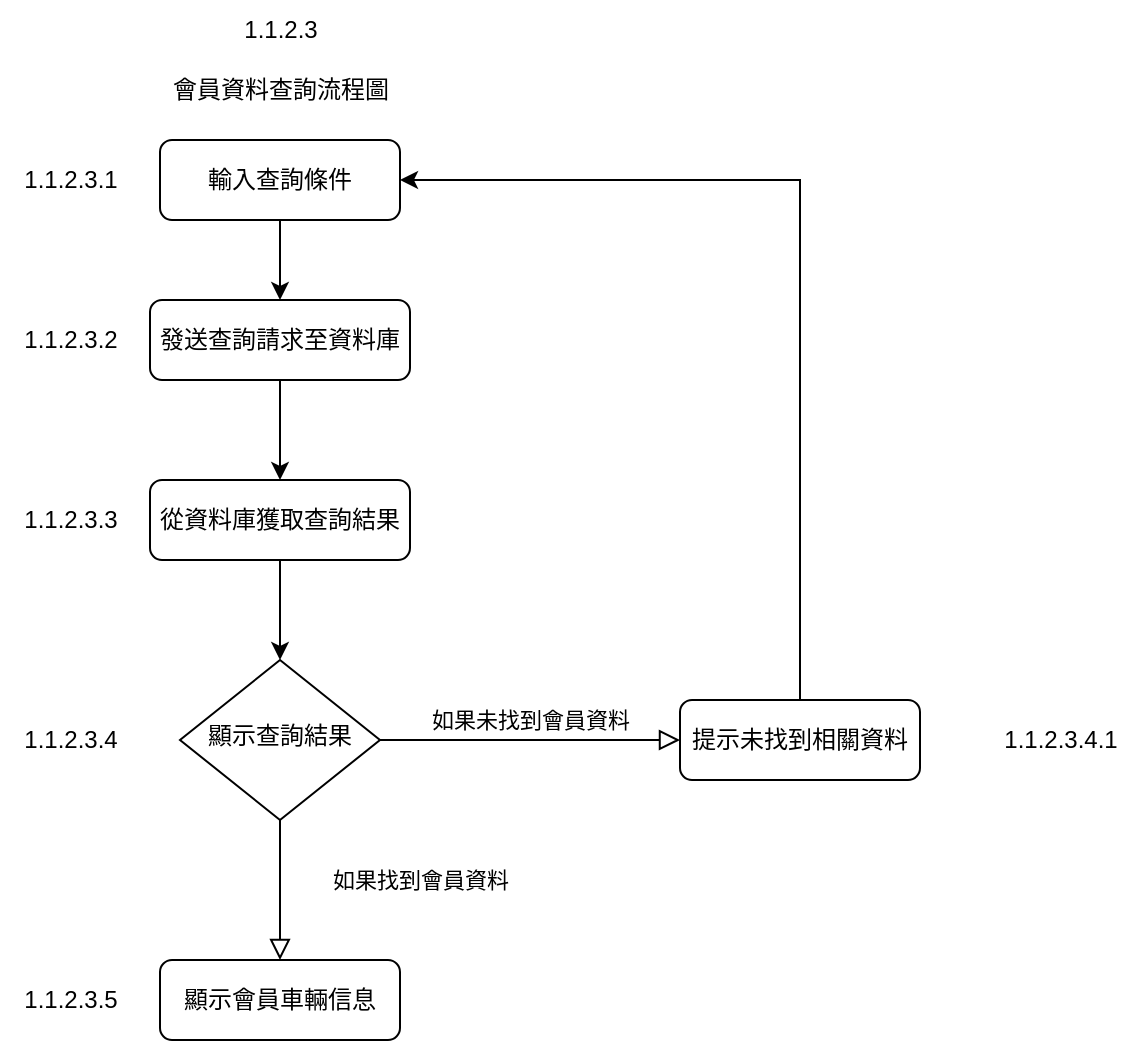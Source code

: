 <mxfile version="24.9.1">
  <diagram name="Page-1" id="2rgCTR_DpJFMc1sohSk6">
    <mxGraphModel dx="1434" dy="782" grid="1" gridSize="10" guides="1" tooltips="1" connect="1" arrows="1" fold="1" page="1" pageScale="1" pageWidth="827" pageHeight="1169" math="0" shadow="0">
      <root>
        <mxCell id="0" />
        <mxCell id="1" parent="0" />
        <mxCell id="zDXE29svOqthmPus57YP-1" value="" style="edgeStyle=orthogonalEdgeStyle;rounded=0;orthogonalLoop=1;jettySize=auto;html=1;" parent="1" source="zDXE29svOqthmPus57YP-2" target="zDXE29svOqthmPus57YP-10" edge="1">
          <mxGeometry relative="1" as="geometry" />
        </mxCell>
        <mxCell id="zDXE29svOqthmPus57YP-2" value="輸入查詢條件" style="rounded=1;whiteSpace=wrap;html=1;fontSize=12;glass=0;strokeWidth=1;shadow=0;" parent="1" vertex="1">
          <mxGeometry x="209" y="120" width="120" height="40" as="geometry" />
        </mxCell>
        <mxCell id="zDXE29svOqthmPus57YP-3" value="如果未找到會員資料" style="edgeStyle=orthogonalEdgeStyle;rounded=0;html=1;jettySize=auto;orthogonalLoop=1;fontSize=11;endArrow=block;endFill=0;endSize=8;strokeWidth=1;shadow=0;labelBackgroundColor=none;" parent="1" source="zDXE29svOqthmPus57YP-4" target="zDXE29svOqthmPus57YP-6" edge="1">
          <mxGeometry y="10" relative="1" as="geometry">
            <mxPoint as="offset" />
          </mxGeometry>
        </mxCell>
        <mxCell id="zDXE29svOqthmPus57YP-4" value="顯示查詢結果" style="rhombus;whiteSpace=wrap;html=1;shadow=0;fontFamily=Helvetica;fontSize=12;align=center;strokeWidth=1;spacing=6;spacingTop=-4;" parent="1" vertex="1">
          <mxGeometry x="219" y="380" width="100" height="80" as="geometry" />
        </mxCell>
        <mxCell id="zDXE29svOqthmPus57YP-5" style="edgeStyle=orthogonalEdgeStyle;rounded=0;orthogonalLoop=1;jettySize=auto;html=1;exitX=0.5;exitY=0;exitDx=0;exitDy=0;entryX=1;entryY=0.5;entryDx=0;entryDy=0;" parent="1" source="zDXE29svOqthmPus57YP-6" target="zDXE29svOqthmPus57YP-2" edge="1">
          <mxGeometry relative="1" as="geometry" />
        </mxCell>
        <mxCell id="zDXE29svOqthmPus57YP-6" value="提示未找到相關資料" style="rounded=1;whiteSpace=wrap;html=1;fontSize=12;glass=0;strokeWidth=1;shadow=0;" parent="1" vertex="1">
          <mxGeometry x="469" y="400" width="120" height="40" as="geometry" />
        </mxCell>
        <mxCell id="zDXE29svOqthmPus57YP-7" value="顯示會員車輛信息" style="rounded=1;whiteSpace=wrap;html=1;fontSize=12;glass=0;strokeWidth=1;shadow=0;" parent="1" vertex="1">
          <mxGeometry x="209" y="530" width="120" height="40" as="geometry" />
        </mxCell>
        <mxCell id="zDXE29svOqthmPus57YP-8" value="會員資料查詢流程圖" style="text;html=1;align=center;verticalAlign=middle;resizable=0;points=[];autosize=1;strokeColor=none;fillColor=none;" parent="1" vertex="1">
          <mxGeometry x="204" y="80" width="130" height="30" as="geometry" />
        </mxCell>
        <mxCell id="zDXE29svOqthmPus57YP-9" value="" style="edgeStyle=orthogonalEdgeStyle;rounded=0;orthogonalLoop=1;jettySize=auto;html=1;" parent="1" source="zDXE29svOqthmPus57YP-10" target="zDXE29svOqthmPus57YP-12" edge="1">
          <mxGeometry relative="1" as="geometry" />
        </mxCell>
        <mxCell id="zDXE29svOqthmPus57YP-10" value="發送查詢請求至資料庫" style="rounded=1;whiteSpace=wrap;html=1;fontSize=12;glass=0;strokeWidth=1;shadow=0;" parent="1" vertex="1">
          <mxGeometry x="204" y="200" width="130" height="40" as="geometry" />
        </mxCell>
        <mxCell id="zDXE29svOqthmPus57YP-11" value="" style="edgeStyle=orthogonalEdgeStyle;rounded=0;orthogonalLoop=1;jettySize=auto;html=1;" parent="1" source="zDXE29svOqthmPus57YP-12" target="zDXE29svOqthmPus57YP-4" edge="1">
          <mxGeometry relative="1" as="geometry" />
        </mxCell>
        <mxCell id="zDXE29svOqthmPus57YP-12" value="從資料庫獲取查詢結果" style="rounded=1;whiteSpace=wrap;html=1;fontSize=12;glass=0;strokeWidth=1;shadow=0;" parent="1" vertex="1">
          <mxGeometry x="204" y="290" width="130" height="40" as="geometry" />
        </mxCell>
        <mxCell id="zDXE29svOqthmPus57YP-13" value="如果&lt;span style=&quot;background-color: initial;&quot;&gt;找到會員資料&lt;/span&gt;" style="edgeStyle=orthogonalEdgeStyle;rounded=0;html=1;jettySize=auto;orthogonalLoop=1;fontSize=11;endArrow=block;endFill=0;endSize=8;strokeWidth=1;shadow=0;labelBackgroundColor=none;exitX=0.5;exitY=1;exitDx=0;exitDy=0;entryX=0.5;entryY=0;entryDx=0;entryDy=0;" parent="1" source="zDXE29svOqthmPus57YP-4" target="zDXE29svOqthmPus57YP-7" edge="1">
          <mxGeometry x="-0.143" y="70" relative="1" as="geometry">
            <mxPoint as="offset" />
            <mxPoint x="329" y="430" as="sourcePoint" />
            <mxPoint x="479" y="430" as="targetPoint" />
          </mxGeometry>
        </mxCell>
        <mxCell id="ihE1ICfcuozQTeQbZckT-1" value="1.1.2.3" style="text;html=1;align=center;verticalAlign=middle;resizable=0;points=[];autosize=1;strokeColor=none;fillColor=none;" parent="1" vertex="1">
          <mxGeometry x="239" y="50" width="60" height="30" as="geometry" />
        </mxCell>
        <mxCell id="ihE1ICfcuozQTeQbZckT-2" value="1.1.2.3.1" style="text;html=1;align=center;verticalAlign=middle;resizable=0;points=[];autosize=1;strokeColor=none;fillColor=none;" parent="1" vertex="1">
          <mxGeometry x="129" y="125" width="70" height="30" as="geometry" />
        </mxCell>
        <mxCell id="ihE1ICfcuozQTeQbZckT-3" value="1.1.2.3.2" style="text;html=1;align=center;verticalAlign=middle;resizable=0;points=[];autosize=1;strokeColor=none;fillColor=none;" parent="1" vertex="1">
          <mxGeometry x="129" y="205" width="70" height="30" as="geometry" />
        </mxCell>
        <mxCell id="ihE1ICfcuozQTeQbZckT-4" value="1.1.2.3.3" style="text;html=1;align=center;verticalAlign=middle;resizable=0;points=[];autosize=1;strokeColor=none;fillColor=none;" parent="1" vertex="1">
          <mxGeometry x="129" y="295" width="70" height="30" as="geometry" />
        </mxCell>
        <mxCell id="ihE1ICfcuozQTeQbZckT-5" value="1.1.2.3.4" style="text;html=1;align=center;verticalAlign=middle;resizable=0;points=[];autosize=1;strokeColor=none;fillColor=none;" parent="1" vertex="1">
          <mxGeometry x="129" y="405" width="70" height="30" as="geometry" />
        </mxCell>
        <mxCell id="ihE1ICfcuozQTeQbZckT-6" value="1.1.2.3.5" style="text;html=1;align=center;verticalAlign=middle;resizable=0;points=[];autosize=1;strokeColor=none;fillColor=none;" parent="1" vertex="1">
          <mxGeometry x="129" y="535" width="70" height="30" as="geometry" />
        </mxCell>
        <mxCell id="ihE1ICfcuozQTeQbZckT-7" value="1.1.2.3.4.1" style="text;html=1;align=center;verticalAlign=middle;resizable=0;points=[];autosize=1;strokeColor=none;fillColor=none;" parent="1" vertex="1">
          <mxGeometry x="619" y="405" width="80" height="30" as="geometry" />
        </mxCell>
      </root>
    </mxGraphModel>
  </diagram>
</mxfile>
